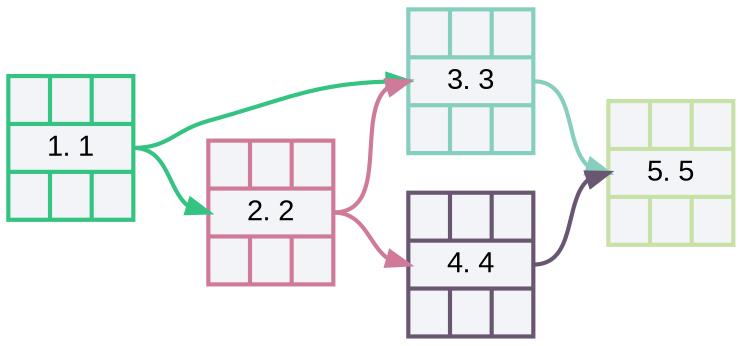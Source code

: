         digraph NetworkGraph01
        {
           //graph [charset = "utf8"]
           rankdir = LR
           layout = dot
           splines = spline
           node [style = "filled, bold", fillcolor = "#f2f4f7", fontname = "Arial"]
           edge [penwidth = 2]
           v1 [fontname = "Arial",color = "#34c381", shape = record, label = "{  |  |  } |  <mI1> 1. 1 | { |  |  }"]
   v2 [fontname = "Arial",color = "#d07a9a", shape = record, label = "{  |  |  } |  <mI2> 2. 2 | { |  |  }"]
   v3 [fontname = "Arial",color = "#86cebe", shape = record, label = "{  |  |  } |  <mI3> 3. 3 | { |  |  }"]
   v4 [fontname = "Arial",color = "#695671", shape = record, label = "{  |  |  } |  <mI4> 4. 4 | { |  |  }"]
   v5 [fontname = "Arial",color = "#c8e1a6", shape = record, label = "{  |  |  } |  <mI5> 5. 5 | { |  |  }"]
   v1:<mI1> -> v2:<mI2> [color = "#34c381"]
   v2:<mI2> -> v3:<mI3> [color = "#d07a9a"]
   v1:<mI1> -> v3:<mI3> [color = "#34c381"]
   v2:<mI2> -> v4:<mI4> [color = "#d07a9a"]
   v3:<mI3> -> v5:<mI5> [color = "#86cebe"]
   v4:<mI4> -> v5:<mI5> [color = "#695671"]

}
